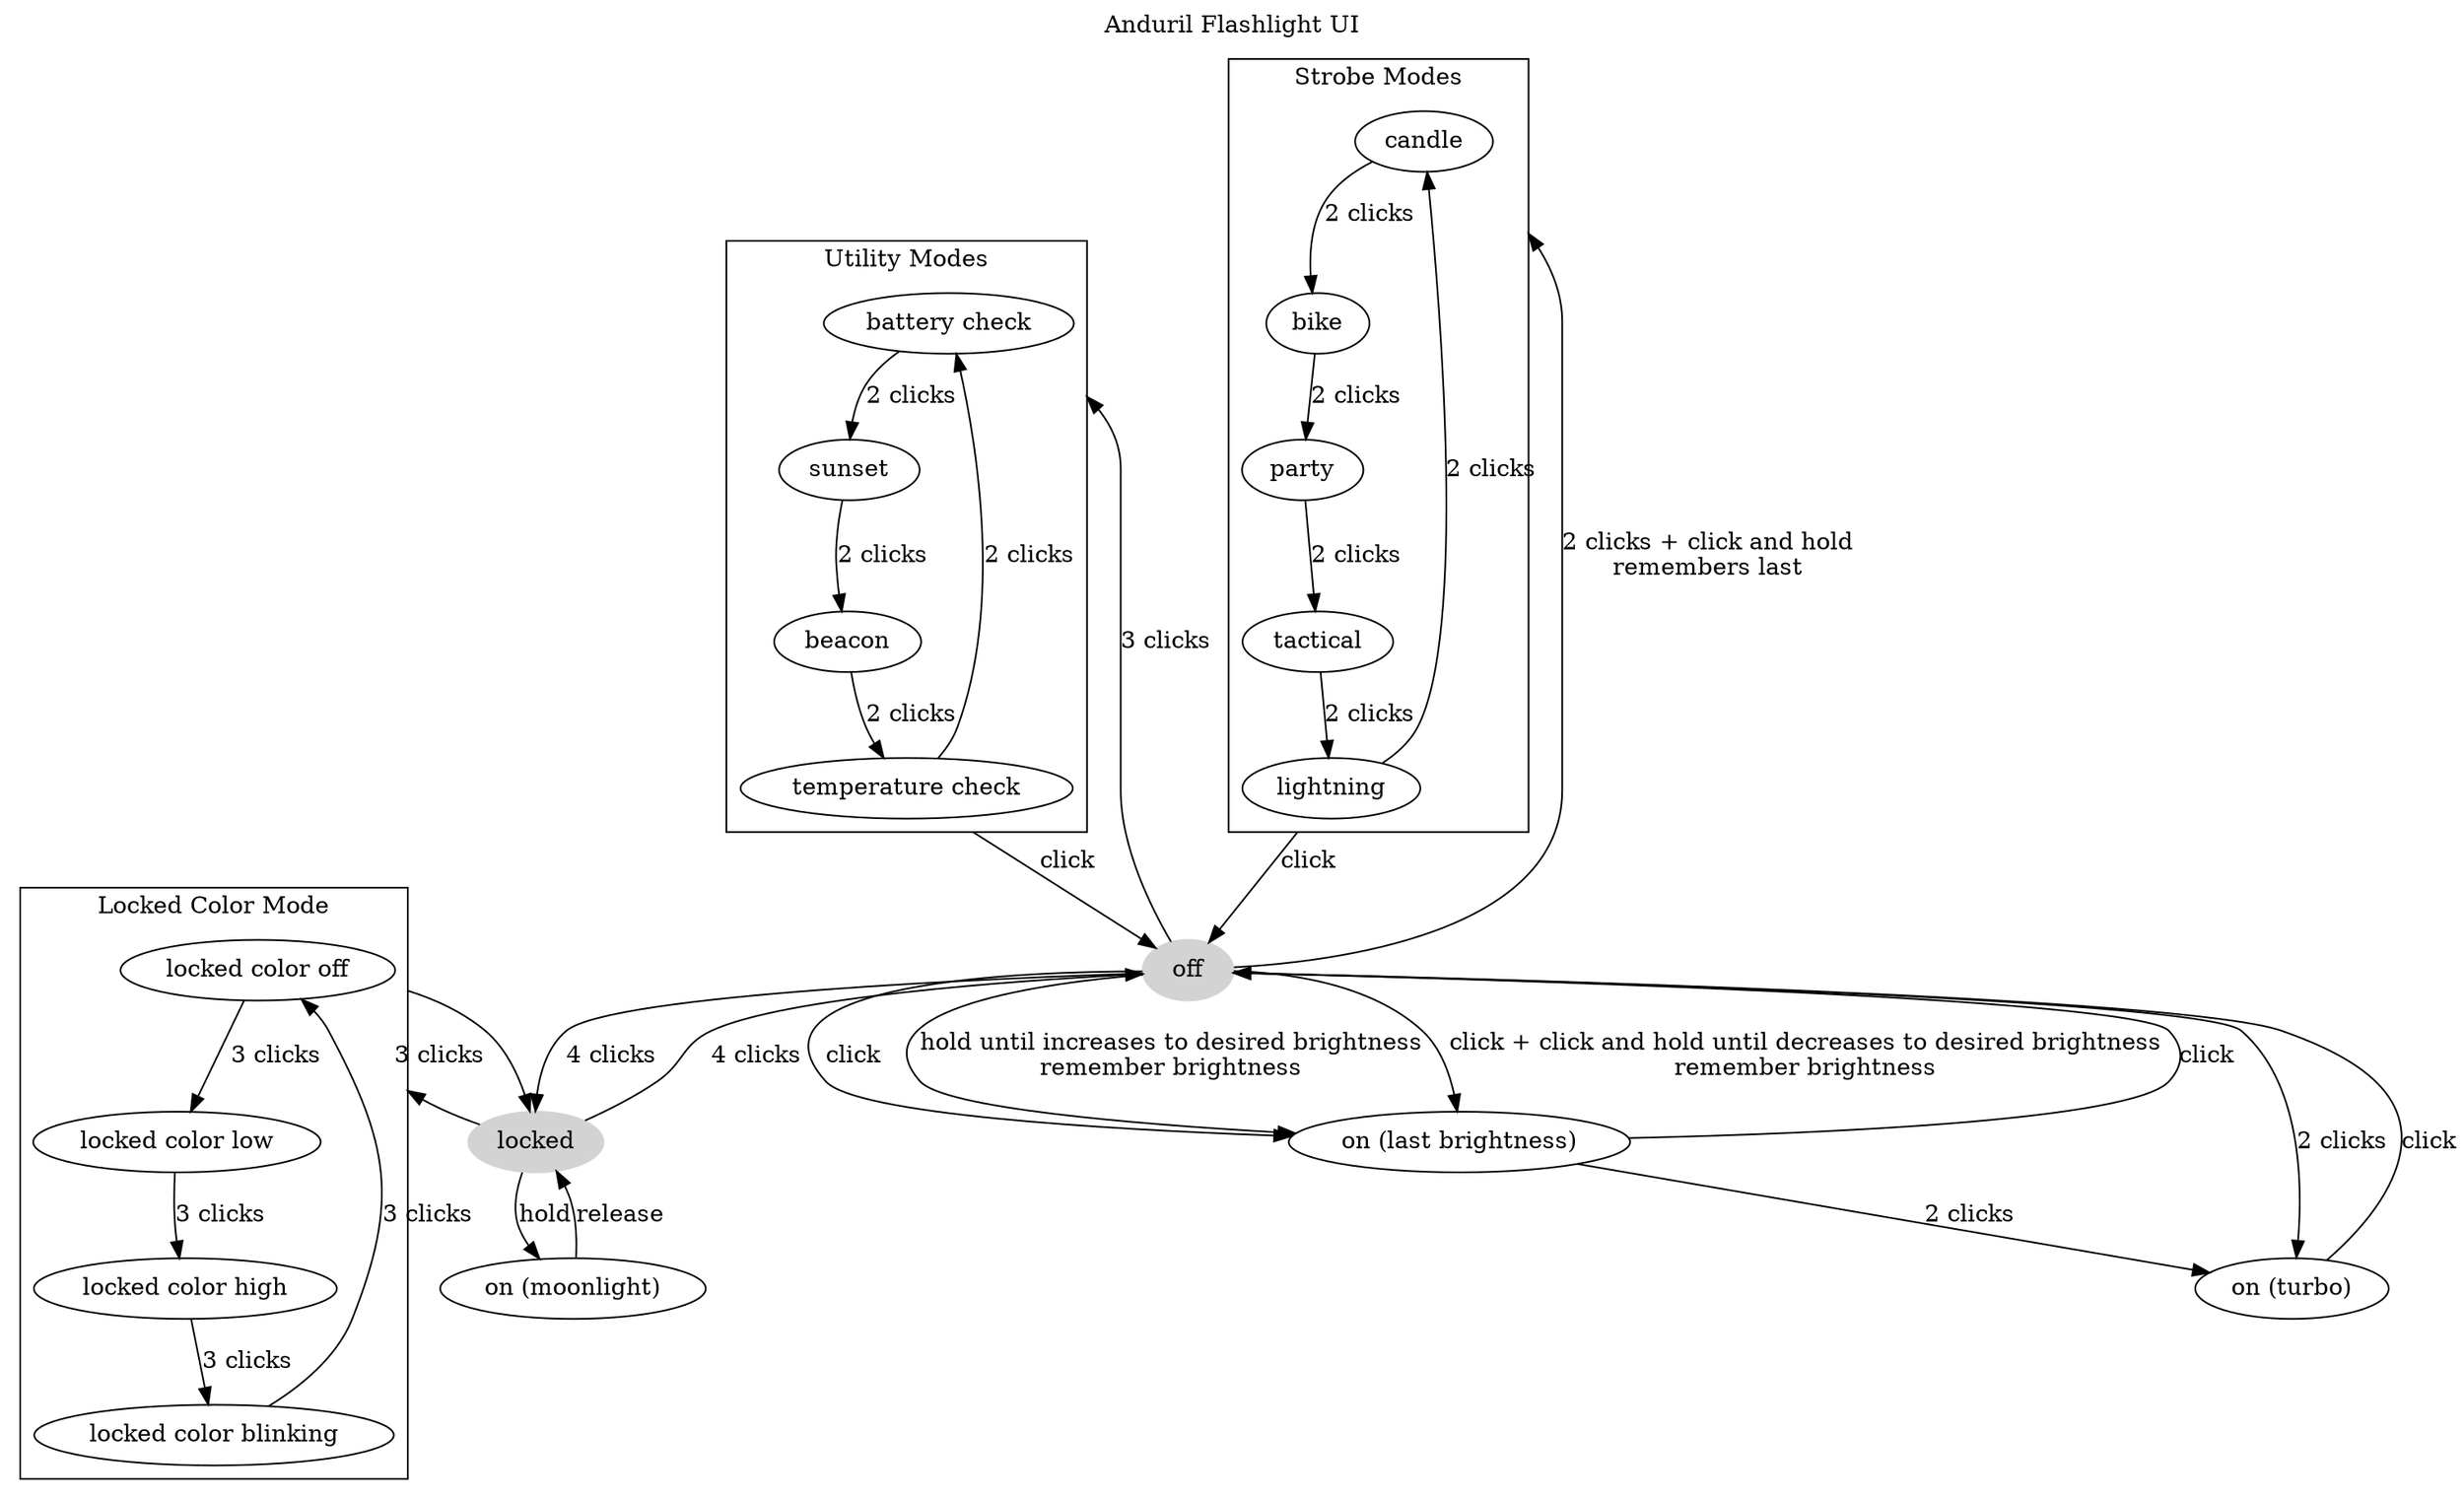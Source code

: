 digraph {
  compound=true

  off[style="filled",color="lightgrey"]
  off -> "on (last brightness)"[label="click"];
  off -> "on (last brightness)"[label="hold until increases to desired brightness\nremember brightness"];
  off -> "on (turbo)"[label="2 clicks"];
  off -> "on (last brightness)"[label="click + click and hold until decreases to desired brightness\nremember brightness"];
  off -> locked[label="4 clicks"];

  label="Utility Modes"
  off -> "battery check"[label="3 clicks",lhead="cluster_utility"];
  "temperature check" -> off[label="click",ltail="cluster_utility"]
  subgraph cluster_utility {
    "battery check" -> "sunset"[label="2 clicks"]
    sunset -> beacon[label="2 clicks"]
    beacon -> "temperature check"[label="2 clicks"]
    "temperature check" -> "battery check"[label="2 clicks"]
  }

  label="Strobe Modes"
  off -> candle[label="2 clicks + click and hold\nremembers last",lhead="cluster_strobe"];
  lightning -> off[label="click",ltail="cluster_strobe"];
  subgraph cluster_strobe {
    candle -> bike[label="2 clicks"]
    bike -> party[label="2 clicks"]
    party -> tactical[label="2 clicks"]
    tactical -> lightning[label="2 clicks"]
    lightning -> "candle"[label="2 clicks"]
  }

  locked[style="filled",color="lightgrey"]
  locked -> off[label="4 clicks"];
  locked -> "on (moonlight)"[label="hold"];
  locked -> "locked color off"[label="3 clicks",lhead="cluster_locked_color_mode"];
  "locked color off" -> locked[ltail="cluster_locked_color_mode"];
  label="Locked Color Mode"
  subgraph cluster_locked_color_mode {
    "locked color off" -> "locked color low"[label="3 clicks"]
    "locked color low" -> "locked color high"[label="3 clicks"]
    "locked color high" -> "locked color blinking"[label="3 clicks"]
    "locked color blinking" -> "locked color off"[label="3 clicks"]
  }

  "on (moonlight)" -> "locked"[label="release"];
  "on (last brightness)" -> off[label="click"];
  "on (last brightness)" -> "on (turbo)"[label="2 clicks"];
  "on (turbo)" -> off[label="click"];

  label="Anduril Flashlight UI"
  labelloc=t
}
